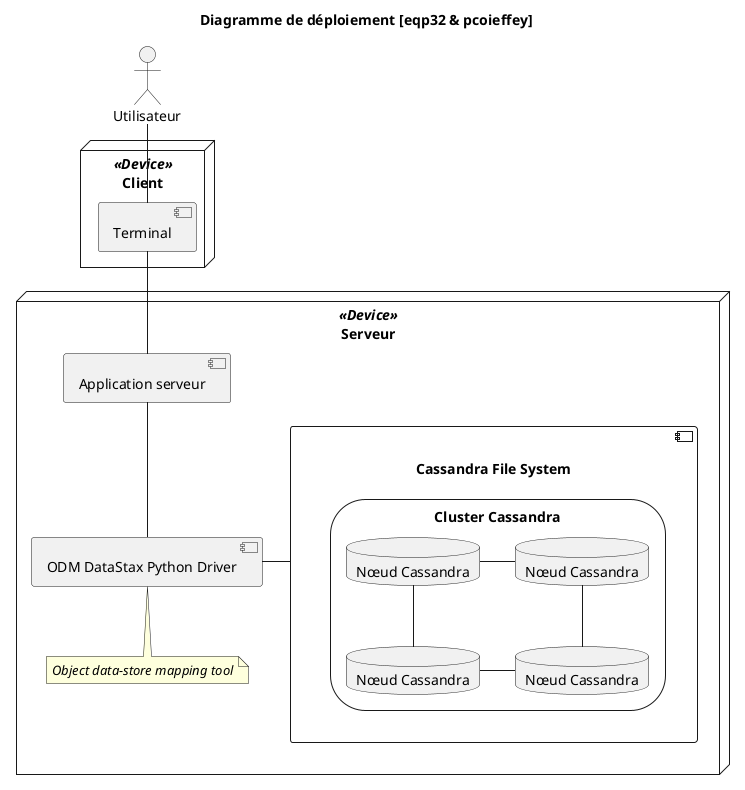 @startuml
title Diagramme de déploiement [eqp32 & pcoieffey]
actor Utilisateur as User


node "<i><<Device>></i>\nClient" as Client {
    component "Terminal" as progClient
}


node "<i><<Device>></i>\nServeur" as Serveur {
    component "Application serveur" as progServeur
    component "ODM DataStax Python Driver" as ODM
    note bottom of ODM : <i>Object data-store mapping tool</i>

    component "\n<b>Cassandra File System</b>" as CFS {
        storage "Cluster Cassandra" as cluster {
            database "Nœud Cassandra" as noeud1
            database "Nœud Cassandra" as noeud2
            database "Nœud Cassandra" as noeud3
            database "Nœud Cassandra" as noeud4
        }
    }
}

User -- progClient
progServeur -- ODM
ODM -right- CFS
progClient -down- progServeur

noeud1 -down- noeud2
noeud2 -right- noeud3
noeud3 -up- noeud4
noeud4 -left- noeud1
@enduml
